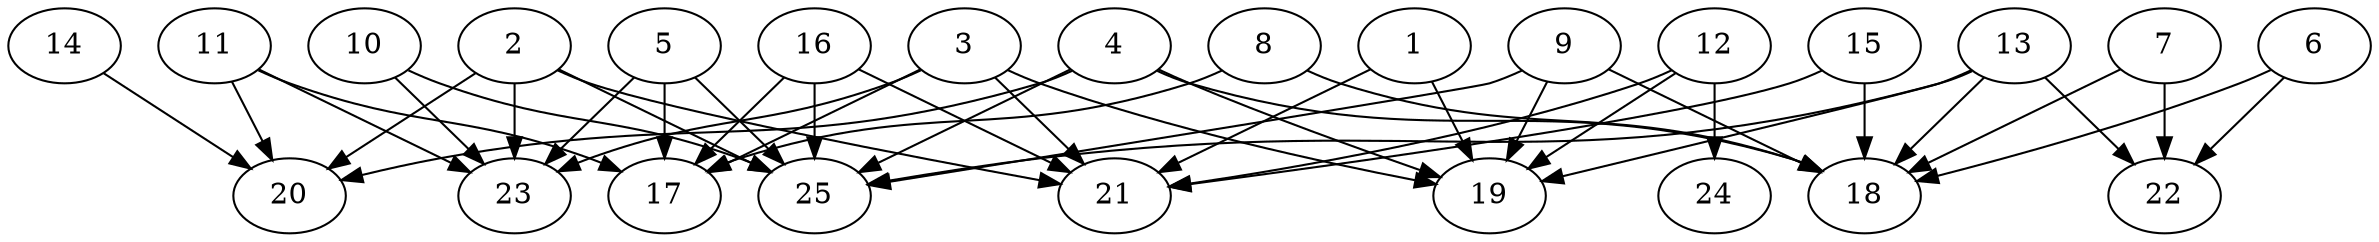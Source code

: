 // DAG automatically generated by daggen at Thu Oct  3 14:00:40 2019
// ./daggen --dot -n 25 --ccr 0.4 --fat 0.9 --regular 0.7 --density 0.5 --mindata 5242880 --maxdata 52428800 
digraph G {
  1 [size="74667520", alpha="0.09", expect_size="29867008"] 
  1 -> 19 [size ="29867008"]
  1 -> 21 [size ="29867008"]
  2 [size="61360640", alpha="0.18", expect_size="24544256"] 
  2 -> 20 [size ="24544256"]
  2 -> 21 [size ="24544256"]
  2 -> 23 [size ="24544256"]
  2 -> 25 [size ="24544256"]
  3 [size="124789760", alpha="0.00", expect_size="49915904"] 
  3 -> 17 [size ="49915904"]
  3 -> 19 [size ="49915904"]
  3 -> 21 [size ="49915904"]
  3 -> 23 [size ="49915904"]
  4 [size="74224640", alpha="0.15", expect_size="29689856"] 
  4 -> 18 [size ="29689856"]
  4 -> 19 [size ="29689856"]
  4 -> 20 [size ="29689856"]
  4 -> 25 [size ="29689856"]
  5 [size="107486720", alpha="0.02", expect_size="42994688"] 
  5 -> 17 [size ="42994688"]
  5 -> 23 [size ="42994688"]
  5 -> 25 [size ="42994688"]
  6 [size="20922880", alpha="0.05", expect_size="8369152"] 
  6 -> 18 [size ="8369152"]
  6 -> 22 [size ="8369152"]
  7 [size="17277440", alpha="0.06", expect_size="6910976"] 
  7 -> 18 [size ="6910976"]
  7 -> 22 [size ="6910976"]
  8 [size="93309440", alpha="0.11", expect_size="37323776"] 
  8 -> 17 [size ="37323776"]
  8 -> 18 [size ="37323776"]
  9 [size="35097600", alpha="0.08", expect_size="14039040"] 
  9 -> 18 [size ="14039040"]
  9 -> 19 [size ="14039040"]
  9 -> 25 [size ="14039040"]
  10 [size="15859200", alpha="0.15", expect_size="6343680"] 
  10 -> 23 [size ="6343680"]
  10 -> 25 [size ="6343680"]
  11 [size="39605760", alpha="0.03", expect_size="15842304"] 
  11 -> 17 [size ="15842304"]
  11 -> 20 [size ="15842304"]
  11 -> 23 [size ="15842304"]
  12 [size="94709760", alpha="0.17", expect_size="37883904"] 
  12 -> 19 [size ="37883904"]
  12 -> 21 [size ="37883904"]
  12 -> 24 [size ="37883904"]
  13 [size="81126400", alpha="0.08", expect_size="32450560"] 
  13 -> 18 [size ="32450560"]
  13 -> 19 [size ="32450560"]
  13 -> 22 [size ="32450560"]
  13 -> 25 [size ="32450560"]
  14 [size="81210880", alpha="0.06", expect_size="32484352"] 
  14 -> 20 [size ="32484352"]
  15 [size="51105280", alpha="0.18", expect_size="20442112"] 
  15 -> 18 [size ="20442112"]
  15 -> 21 [size ="20442112"]
  16 [size="65553920", alpha="0.03", expect_size="26221568"] 
  16 -> 17 [size ="26221568"]
  16 -> 21 [size ="26221568"]
  16 -> 25 [size ="26221568"]
  17 [size="96115200", alpha="0.17", expect_size="38446080"] 
  18 [size="15500800", alpha="0.07", expect_size="6200320"] 
  19 [size="80371200", alpha="0.01", expect_size="32148480"] 
  20 [size="127680000", alpha="0.12", expect_size="51072000"] 
  21 [size="99038720", alpha="0.14", expect_size="39615488"] 
  22 [size="116646400", alpha="0.03", expect_size="46658560"] 
  23 [size="100638720", alpha="0.12", expect_size="40255488"] 
  24 [size="32496640", alpha="0.11", expect_size="12998656"] 
  25 [size="66990080", alpha="0.06", expect_size="26796032"] 
}
